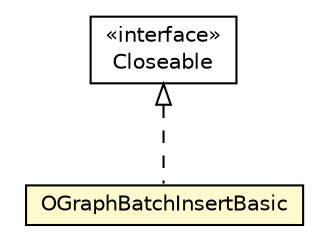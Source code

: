 #!/usr/local/bin/dot
#
# Class diagram 
# Generated by UMLGraph version R5_6-24-gf6e263 (http://www.umlgraph.org/)
#

digraph G {
	edge [fontname="Helvetica",fontsize=10,labelfontname="Helvetica",labelfontsize=10];
	node [fontname="Helvetica",fontsize=10,shape=plaintext];
	nodesep=0.25;
	ranksep=0.5;
	// com.orientechnologies.orient.graph.batch.OGraphBatchInsertBasic
	c3504157 [label=<<table title="com.orientechnologies.orient.graph.batch.OGraphBatchInsertBasic" border="0" cellborder="1" cellspacing="0" cellpadding="2" port="p" bgcolor="lemonChiffon" href="./OGraphBatchInsertBasic.html">
		<tr><td><table border="0" cellspacing="0" cellpadding="1">
<tr><td align="center" balign="center"> OGraphBatchInsertBasic </td></tr>
		</table></td></tr>
		</table>>, URL="./OGraphBatchInsertBasic.html", fontname="Helvetica", fontcolor="black", fontsize=10.0];
	//com.orientechnologies.orient.graph.batch.OGraphBatchInsertBasic implements java.io.Closeable
	c3504457:p -> c3504157:p [dir=back,arrowtail=empty,style=dashed];
	// java.io.Closeable
	c3504457 [label=<<table title="java.io.Closeable" border="0" cellborder="1" cellspacing="0" cellpadding="2" port="p" href="http://java.sun.com/j2se/1.4.2/docs/api/java/io/Closeable.html">
		<tr><td><table border="0" cellspacing="0" cellpadding="1">
<tr><td align="center" balign="center"> &#171;interface&#187; </td></tr>
<tr><td align="center" balign="center"> Closeable </td></tr>
		</table></td></tr>
		</table>>, URL="http://java.sun.com/j2se/1.4.2/docs/api/java/io/Closeable.html", fontname="Helvetica", fontcolor="black", fontsize=10.0];
}

